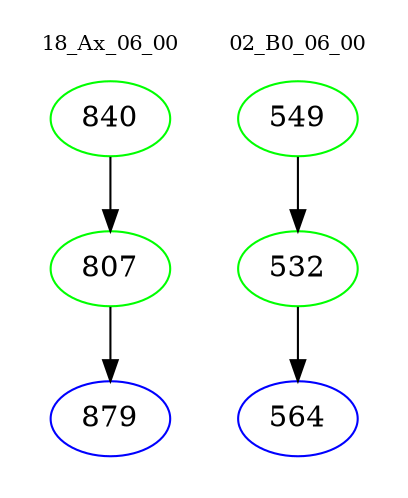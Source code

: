 digraph{
subgraph cluster_0 {
color = white
label = "18_Ax_06_00";
fontsize=10;
T0_840 [label="840", color="green"]
T0_840 -> T0_807 [color="black"]
T0_807 [label="807", color="green"]
T0_807 -> T0_879 [color="black"]
T0_879 [label="879", color="blue"]
}
subgraph cluster_1 {
color = white
label = "02_B0_06_00";
fontsize=10;
T1_549 [label="549", color="green"]
T1_549 -> T1_532 [color="black"]
T1_532 [label="532", color="green"]
T1_532 -> T1_564 [color="black"]
T1_564 [label="564", color="blue"]
}
}
